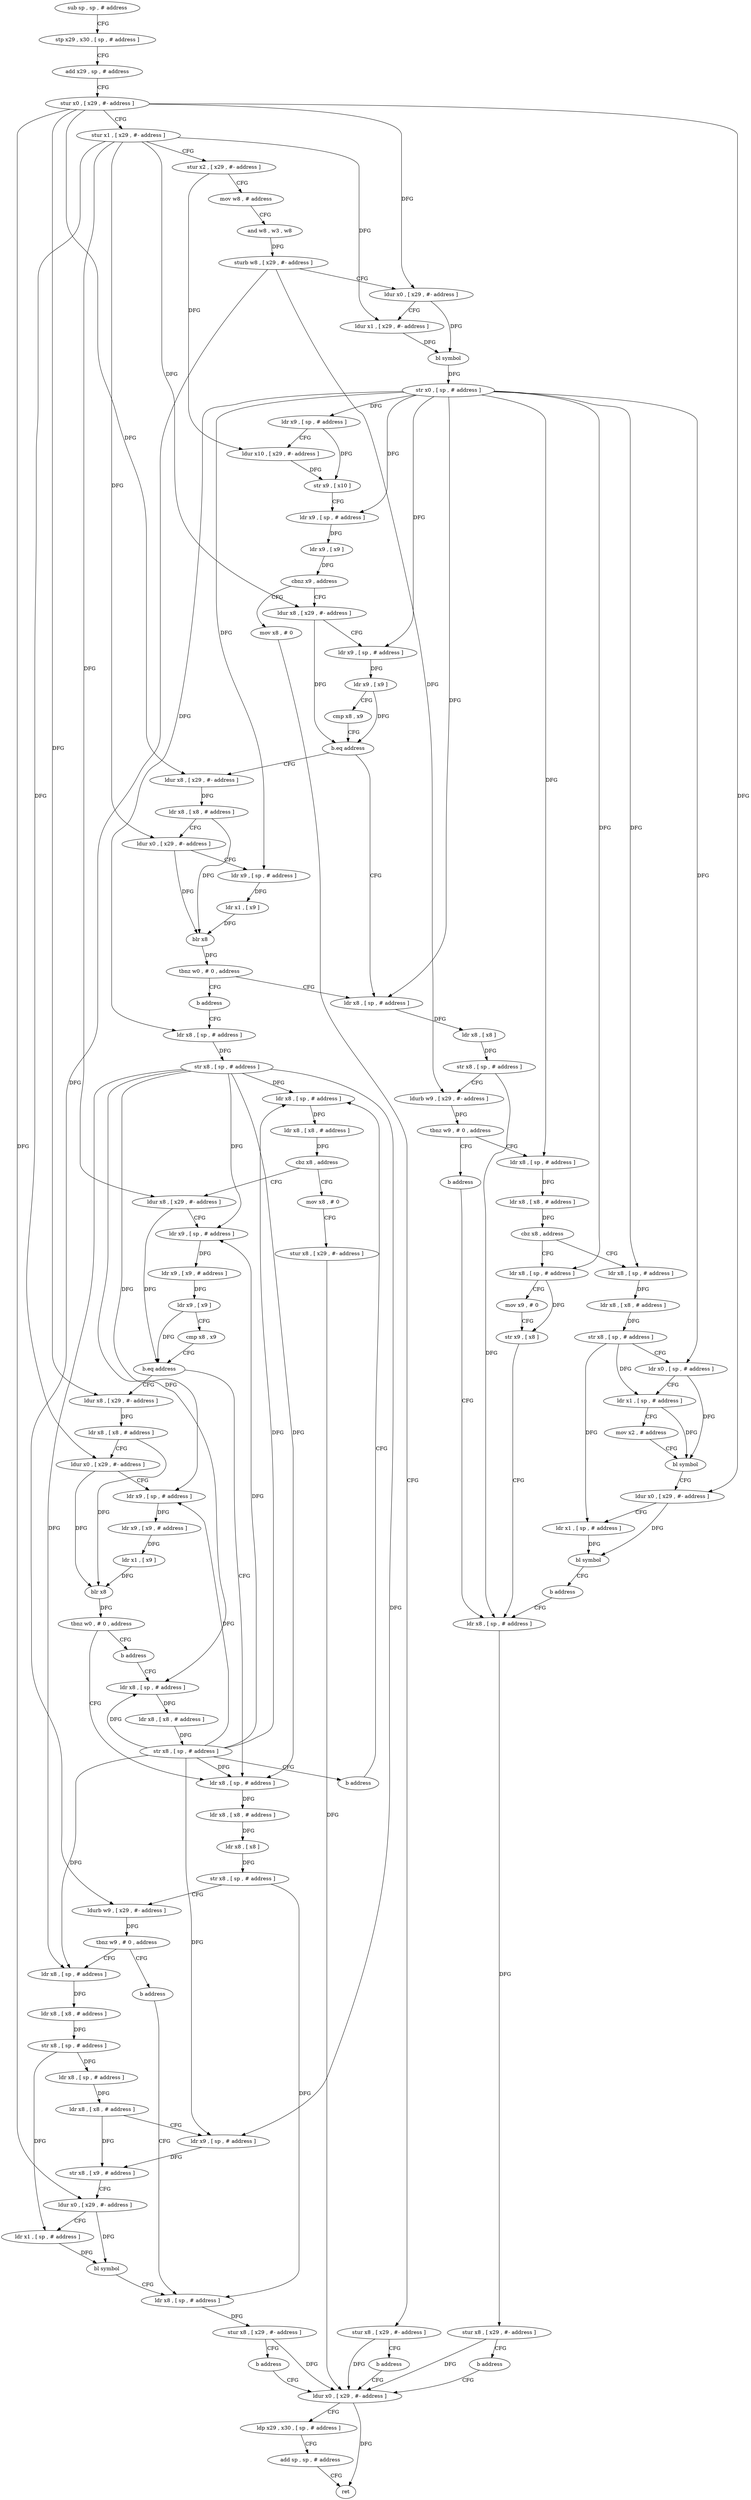 digraph "func" {
"4236988" [label = "sub sp , sp , # address" ]
"4236992" [label = "stp x29 , x30 , [ sp , # address ]" ]
"4236996" [label = "add x29 , sp , # address" ]
"4237000" [label = "stur x0 , [ x29 , #- address ]" ]
"4237004" [label = "stur x1 , [ x29 , #- address ]" ]
"4237008" [label = "stur x2 , [ x29 , #- address ]" ]
"4237012" [label = "mov w8 , # address" ]
"4237016" [label = "and w8 , w3 , w8" ]
"4237020" [label = "sturb w8 , [ x29 , #- address ]" ]
"4237024" [label = "ldur x0 , [ x29 , #- address ]" ]
"4237028" [label = "ldur x1 , [ x29 , #- address ]" ]
"4237032" [label = "bl symbol" ]
"4237036" [label = "str x0 , [ sp , # address ]" ]
"4237040" [label = "ldr x9 , [ sp , # address ]" ]
"4237044" [label = "ldur x10 , [ x29 , #- address ]" ]
"4237048" [label = "str x9 , [ x10 ]" ]
"4237052" [label = "ldr x9 , [ sp , # address ]" ]
"4237056" [label = "ldr x9 , [ x9 ]" ]
"4237060" [label = "cbnz x9 , address" ]
"4237076" [label = "ldur x8 , [ x29 , #- address ]" ]
"4237064" [label = "mov x8 , # 0" ]
"4237080" [label = "ldr x9 , [ sp , # address ]" ]
"4237084" [label = "ldr x9 , [ x9 ]" ]
"4237088" [label = "cmp x8 , x9" ]
"4237092" [label = "b.eq address" ]
"4237128" [label = "ldr x8 , [ sp , # address ]" ]
"4237096" [label = "ldur x8 , [ x29 , #- address ]" ]
"4237068" [label = "stur x8 , [ x29 , #- address ]" ]
"4237072" [label = "b address" ]
"4237416" [label = "ldur x0 , [ x29 , #- address ]" ]
"4237132" [label = "ldr x8 , [ x8 ]" ]
"4237136" [label = "str x8 , [ sp , # address ]" ]
"4237140" [label = "ldurb w9 , [ x29 , #- address ]" ]
"4237144" [label = "tbnz w9 , # 0 , address" ]
"4237152" [label = "ldr x8 , [ sp , # address ]" ]
"4237148" [label = "b address" ]
"4237100" [label = "ldr x8 , [ x8 , # address ]" ]
"4237104" [label = "ldur x0 , [ x29 , #- address ]" ]
"4237108" [label = "ldr x9 , [ sp , # address ]" ]
"4237112" [label = "ldr x1 , [ x9 ]" ]
"4237116" [label = "blr x8" ]
"4237120" [label = "tbnz w0 , # 0 , address" ]
"4237124" [label = "b address" ]
"4237420" [label = "ldp x29 , x30 , [ sp , # address ]" ]
"4237424" [label = "add sp , sp , # address" ]
"4237428" [label = "ret" ]
"4237156" [label = "ldr x8 , [ x8 , # address ]" ]
"4237160" [label = "cbz x8 , address" ]
"4237208" [label = "ldr x8 , [ sp , # address ]" ]
"4237164" [label = "ldr x8 , [ sp , # address ]" ]
"4237220" [label = "ldr x8 , [ sp , # address ]" ]
"4237232" [label = "ldr x8 , [ sp , # address ]" ]
"4237212" [label = "mov x9 , # 0" ]
"4237216" [label = "str x9 , [ x8 ]" ]
"4237168" [label = "ldr x8 , [ x8 , # address ]" ]
"4237172" [label = "str x8 , [ sp , # address ]" ]
"4237176" [label = "ldr x0 , [ sp , # address ]" ]
"4237180" [label = "ldr x1 , [ sp , # address ]" ]
"4237184" [label = "mov x2 , # address" ]
"4237188" [label = "bl symbol" ]
"4237192" [label = "ldur x0 , [ x29 , #- address ]" ]
"4237196" [label = "ldr x1 , [ sp , # address ]" ]
"4237200" [label = "bl symbol" ]
"4237204" [label = "b address" ]
"4237224" [label = "stur x8 , [ x29 , #- address ]" ]
"4237228" [label = "b address" ]
"4237236" [label = "str x8 , [ sp , # address ]" ]
"4237240" [label = "ldr x8 , [ sp , # address ]" ]
"4237408" [label = "mov x8 , # 0" ]
"4237412" [label = "stur x8 , [ x29 , #- address ]" ]
"4237252" [label = "ldur x8 , [ x29 , #- address ]" ]
"4237256" [label = "ldr x9 , [ sp , # address ]" ]
"4237260" [label = "ldr x9 , [ x9 , # address ]" ]
"4237264" [label = "ldr x9 , [ x9 ]" ]
"4237268" [label = "cmp x8 , x9" ]
"4237272" [label = "b.eq address" ]
"4237312" [label = "ldr x8 , [ sp , # address ]" ]
"4237276" [label = "ldur x8 , [ x29 , #- address ]" ]
"4237316" [label = "ldr x8 , [ x8 , # address ]" ]
"4237320" [label = "ldr x8 , [ x8 ]" ]
"4237324" [label = "str x8 , [ sp , # address ]" ]
"4237328" [label = "ldurb w9 , [ x29 , #- address ]" ]
"4237332" [label = "tbnz w9 , # 0 , address" ]
"4237340" [label = "ldr x8 , [ sp , # address ]" ]
"4237336" [label = "b address" ]
"4237280" [label = "ldr x8 , [ x8 , # address ]" ]
"4237284" [label = "ldur x0 , [ x29 , #- address ]" ]
"4237288" [label = "ldr x9 , [ sp , # address ]" ]
"4237292" [label = "ldr x9 , [ x9 , # address ]" ]
"4237296" [label = "ldr x1 , [ x9 ]" ]
"4237300" [label = "blr x8" ]
"4237304" [label = "tbnz w0 , # 0 , address" ]
"4237308" [label = "b address" ]
"4237344" [label = "ldr x8 , [ x8 , # address ]" ]
"4237348" [label = "str x8 , [ sp , # address ]" ]
"4237352" [label = "ldr x8 , [ sp , # address ]" ]
"4237356" [label = "ldr x8 , [ x8 , # address ]" ]
"4237360" [label = "ldr x9 , [ sp , # address ]" ]
"4237364" [label = "str x8 , [ x9 , # address ]" ]
"4237368" [label = "ldur x0 , [ x29 , #- address ]" ]
"4237372" [label = "ldr x1 , [ sp , # address ]" ]
"4237376" [label = "bl symbol" ]
"4237380" [label = "ldr x8 , [ sp , # address ]" ]
"4237392" [label = "ldr x8 , [ sp , # address ]" ]
"4237384" [label = "stur x8 , [ x29 , #- address ]" ]
"4237388" [label = "b address" ]
"4237396" [label = "ldr x8 , [ x8 , # address ]" ]
"4237400" [label = "str x8 , [ sp , # address ]" ]
"4237404" [label = "b address" ]
"4237244" [label = "ldr x8 , [ x8 , # address ]" ]
"4237248" [label = "cbz x8 , address" ]
"4236988" -> "4236992" [ label = "CFG" ]
"4236992" -> "4236996" [ label = "CFG" ]
"4236996" -> "4237000" [ label = "CFG" ]
"4237000" -> "4237004" [ label = "CFG" ]
"4237000" -> "4237024" [ label = "DFG" ]
"4237000" -> "4237096" [ label = "DFG" ]
"4237000" -> "4237192" [ label = "DFG" ]
"4237000" -> "4237276" [ label = "DFG" ]
"4237000" -> "4237368" [ label = "DFG" ]
"4237004" -> "4237008" [ label = "CFG" ]
"4237004" -> "4237028" [ label = "DFG" ]
"4237004" -> "4237076" [ label = "DFG" ]
"4237004" -> "4237104" [ label = "DFG" ]
"4237004" -> "4237252" [ label = "DFG" ]
"4237004" -> "4237284" [ label = "DFG" ]
"4237008" -> "4237012" [ label = "CFG" ]
"4237008" -> "4237044" [ label = "DFG" ]
"4237012" -> "4237016" [ label = "CFG" ]
"4237016" -> "4237020" [ label = "DFG" ]
"4237020" -> "4237024" [ label = "CFG" ]
"4237020" -> "4237140" [ label = "DFG" ]
"4237020" -> "4237328" [ label = "DFG" ]
"4237024" -> "4237028" [ label = "CFG" ]
"4237024" -> "4237032" [ label = "DFG" ]
"4237028" -> "4237032" [ label = "DFG" ]
"4237032" -> "4237036" [ label = "DFG" ]
"4237036" -> "4237040" [ label = "DFG" ]
"4237036" -> "4237052" [ label = "DFG" ]
"4237036" -> "4237080" [ label = "DFG" ]
"4237036" -> "4237128" [ label = "DFG" ]
"4237036" -> "4237108" [ label = "DFG" ]
"4237036" -> "4237152" [ label = "DFG" ]
"4237036" -> "4237208" [ label = "DFG" ]
"4237036" -> "4237164" [ label = "DFG" ]
"4237036" -> "4237176" [ label = "DFG" ]
"4237036" -> "4237232" [ label = "DFG" ]
"4237040" -> "4237044" [ label = "CFG" ]
"4237040" -> "4237048" [ label = "DFG" ]
"4237044" -> "4237048" [ label = "DFG" ]
"4237048" -> "4237052" [ label = "CFG" ]
"4237052" -> "4237056" [ label = "DFG" ]
"4237056" -> "4237060" [ label = "DFG" ]
"4237060" -> "4237076" [ label = "CFG" ]
"4237060" -> "4237064" [ label = "CFG" ]
"4237076" -> "4237080" [ label = "CFG" ]
"4237076" -> "4237092" [ label = "DFG" ]
"4237064" -> "4237068" [ label = "CFG" ]
"4237080" -> "4237084" [ label = "DFG" ]
"4237084" -> "4237088" [ label = "CFG" ]
"4237084" -> "4237092" [ label = "DFG" ]
"4237088" -> "4237092" [ label = "CFG" ]
"4237092" -> "4237128" [ label = "CFG" ]
"4237092" -> "4237096" [ label = "CFG" ]
"4237128" -> "4237132" [ label = "DFG" ]
"4237096" -> "4237100" [ label = "DFG" ]
"4237068" -> "4237072" [ label = "CFG" ]
"4237068" -> "4237416" [ label = "DFG" ]
"4237072" -> "4237416" [ label = "CFG" ]
"4237416" -> "4237420" [ label = "CFG" ]
"4237416" -> "4237428" [ label = "DFG" ]
"4237132" -> "4237136" [ label = "DFG" ]
"4237136" -> "4237140" [ label = "CFG" ]
"4237136" -> "4237220" [ label = "DFG" ]
"4237140" -> "4237144" [ label = "DFG" ]
"4237144" -> "4237152" [ label = "CFG" ]
"4237144" -> "4237148" [ label = "CFG" ]
"4237152" -> "4237156" [ label = "DFG" ]
"4237148" -> "4237220" [ label = "CFG" ]
"4237100" -> "4237104" [ label = "CFG" ]
"4237100" -> "4237116" [ label = "DFG" ]
"4237104" -> "4237108" [ label = "CFG" ]
"4237104" -> "4237116" [ label = "DFG" ]
"4237108" -> "4237112" [ label = "DFG" ]
"4237112" -> "4237116" [ label = "DFG" ]
"4237116" -> "4237120" [ label = "DFG" ]
"4237120" -> "4237128" [ label = "CFG" ]
"4237120" -> "4237124" [ label = "CFG" ]
"4237124" -> "4237232" [ label = "CFG" ]
"4237420" -> "4237424" [ label = "CFG" ]
"4237424" -> "4237428" [ label = "CFG" ]
"4237156" -> "4237160" [ label = "DFG" ]
"4237160" -> "4237208" [ label = "CFG" ]
"4237160" -> "4237164" [ label = "CFG" ]
"4237208" -> "4237212" [ label = "CFG" ]
"4237208" -> "4237216" [ label = "DFG" ]
"4237164" -> "4237168" [ label = "DFG" ]
"4237220" -> "4237224" [ label = "DFG" ]
"4237232" -> "4237236" [ label = "DFG" ]
"4237212" -> "4237216" [ label = "CFG" ]
"4237216" -> "4237220" [ label = "CFG" ]
"4237168" -> "4237172" [ label = "DFG" ]
"4237172" -> "4237176" [ label = "CFG" ]
"4237172" -> "4237180" [ label = "DFG" ]
"4237172" -> "4237196" [ label = "DFG" ]
"4237176" -> "4237180" [ label = "CFG" ]
"4237176" -> "4237188" [ label = "DFG" ]
"4237180" -> "4237184" [ label = "CFG" ]
"4237180" -> "4237188" [ label = "DFG" ]
"4237184" -> "4237188" [ label = "CFG" ]
"4237188" -> "4237192" [ label = "CFG" ]
"4237192" -> "4237196" [ label = "CFG" ]
"4237192" -> "4237200" [ label = "DFG" ]
"4237196" -> "4237200" [ label = "DFG" ]
"4237200" -> "4237204" [ label = "CFG" ]
"4237204" -> "4237220" [ label = "CFG" ]
"4237224" -> "4237228" [ label = "CFG" ]
"4237224" -> "4237416" [ label = "DFG" ]
"4237228" -> "4237416" [ label = "CFG" ]
"4237236" -> "4237240" [ label = "DFG" ]
"4237236" -> "4237256" [ label = "DFG" ]
"4237236" -> "4237312" [ label = "DFG" ]
"4237236" -> "4237288" [ label = "DFG" ]
"4237236" -> "4237340" [ label = "DFG" ]
"4237236" -> "4237360" [ label = "DFG" ]
"4237236" -> "4237392" [ label = "DFG" ]
"4237240" -> "4237244" [ label = "DFG" ]
"4237408" -> "4237412" [ label = "CFG" ]
"4237412" -> "4237416" [ label = "DFG" ]
"4237252" -> "4237256" [ label = "CFG" ]
"4237252" -> "4237272" [ label = "DFG" ]
"4237256" -> "4237260" [ label = "DFG" ]
"4237260" -> "4237264" [ label = "DFG" ]
"4237264" -> "4237268" [ label = "CFG" ]
"4237264" -> "4237272" [ label = "DFG" ]
"4237268" -> "4237272" [ label = "CFG" ]
"4237272" -> "4237312" [ label = "CFG" ]
"4237272" -> "4237276" [ label = "CFG" ]
"4237312" -> "4237316" [ label = "DFG" ]
"4237276" -> "4237280" [ label = "DFG" ]
"4237316" -> "4237320" [ label = "DFG" ]
"4237320" -> "4237324" [ label = "DFG" ]
"4237324" -> "4237328" [ label = "CFG" ]
"4237324" -> "4237380" [ label = "DFG" ]
"4237328" -> "4237332" [ label = "DFG" ]
"4237332" -> "4237340" [ label = "CFG" ]
"4237332" -> "4237336" [ label = "CFG" ]
"4237340" -> "4237344" [ label = "DFG" ]
"4237336" -> "4237380" [ label = "CFG" ]
"4237280" -> "4237284" [ label = "CFG" ]
"4237280" -> "4237300" [ label = "DFG" ]
"4237284" -> "4237288" [ label = "CFG" ]
"4237284" -> "4237300" [ label = "DFG" ]
"4237288" -> "4237292" [ label = "DFG" ]
"4237292" -> "4237296" [ label = "DFG" ]
"4237296" -> "4237300" [ label = "DFG" ]
"4237300" -> "4237304" [ label = "DFG" ]
"4237304" -> "4237312" [ label = "CFG" ]
"4237304" -> "4237308" [ label = "CFG" ]
"4237308" -> "4237392" [ label = "CFG" ]
"4237344" -> "4237348" [ label = "DFG" ]
"4237348" -> "4237352" [ label = "DFG" ]
"4237348" -> "4237372" [ label = "DFG" ]
"4237352" -> "4237356" [ label = "DFG" ]
"4237356" -> "4237360" [ label = "CFG" ]
"4237356" -> "4237364" [ label = "DFG" ]
"4237360" -> "4237364" [ label = "DFG" ]
"4237364" -> "4237368" [ label = "CFG" ]
"4237368" -> "4237372" [ label = "CFG" ]
"4237368" -> "4237376" [ label = "DFG" ]
"4237372" -> "4237376" [ label = "DFG" ]
"4237376" -> "4237380" [ label = "CFG" ]
"4237380" -> "4237384" [ label = "DFG" ]
"4237392" -> "4237396" [ label = "DFG" ]
"4237384" -> "4237388" [ label = "CFG" ]
"4237384" -> "4237416" [ label = "DFG" ]
"4237388" -> "4237416" [ label = "CFG" ]
"4237396" -> "4237400" [ label = "DFG" ]
"4237400" -> "4237404" [ label = "CFG" ]
"4237400" -> "4237240" [ label = "DFG" ]
"4237400" -> "4237256" [ label = "DFG" ]
"4237400" -> "4237312" [ label = "DFG" ]
"4237400" -> "4237288" [ label = "DFG" ]
"4237400" -> "4237340" [ label = "DFG" ]
"4237400" -> "4237360" [ label = "DFG" ]
"4237400" -> "4237392" [ label = "DFG" ]
"4237404" -> "4237240" [ label = "CFG" ]
"4237244" -> "4237248" [ label = "DFG" ]
"4237248" -> "4237408" [ label = "CFG" ]
"4237248" -> "4237252" [ label = "CFG" ]
}
